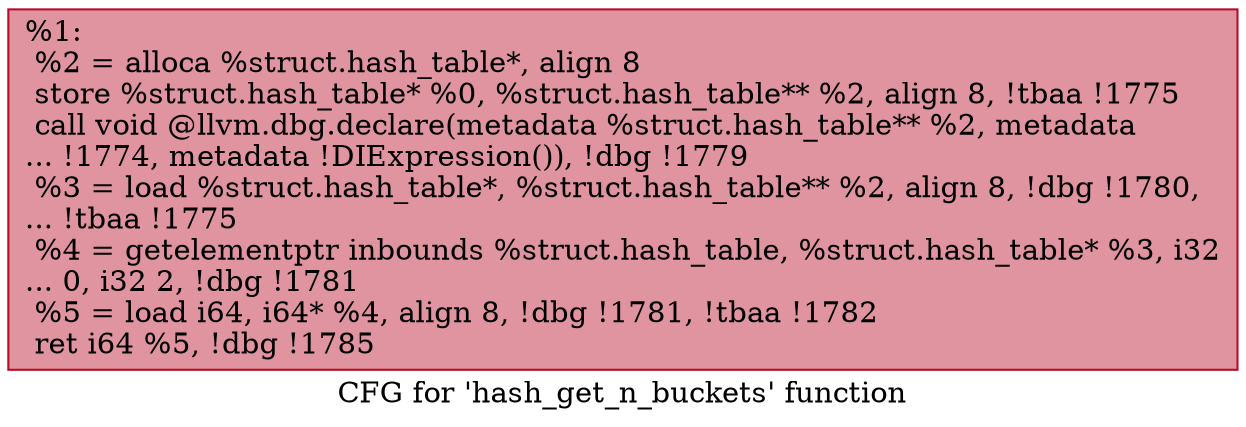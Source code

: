 digraph "CFG for 'hash_get_n_buckets' function" {
	label="CFG for 'hash_get_n_buckets' function";

	Node0x197fb90 [shape=record,color="#b70d28ff", style=filled, fillcolor="#b70d2870",label="{%1:\l  %2 = alloca %struct.hash_table*, align 8\l  store %struct.hash_table* %0, %struct.hash_table** %2, align 8, !tbaa !1775\l  call void @llvm.dbg.declare(metadata %struct.hash_table** %2, metadata\l... !1774, metadata !DIExpression()), !dbg !1779\l  %3 = load %struct.hash_table*, %struct.hash_table** %2, align 8, !dbg !1780,\l... !tbaa !1775\l  %4 = getelementptr inbounds %struct.hash_table, %struct.hash_table* %3, i32\l... 0, i32 2, !dbg !1781\l  %5 = load i64, i64* %4, align 8, !dbg !1781, !tbaa !1782\l  ret i64 %5, !dbg !1785\l}"];
}
